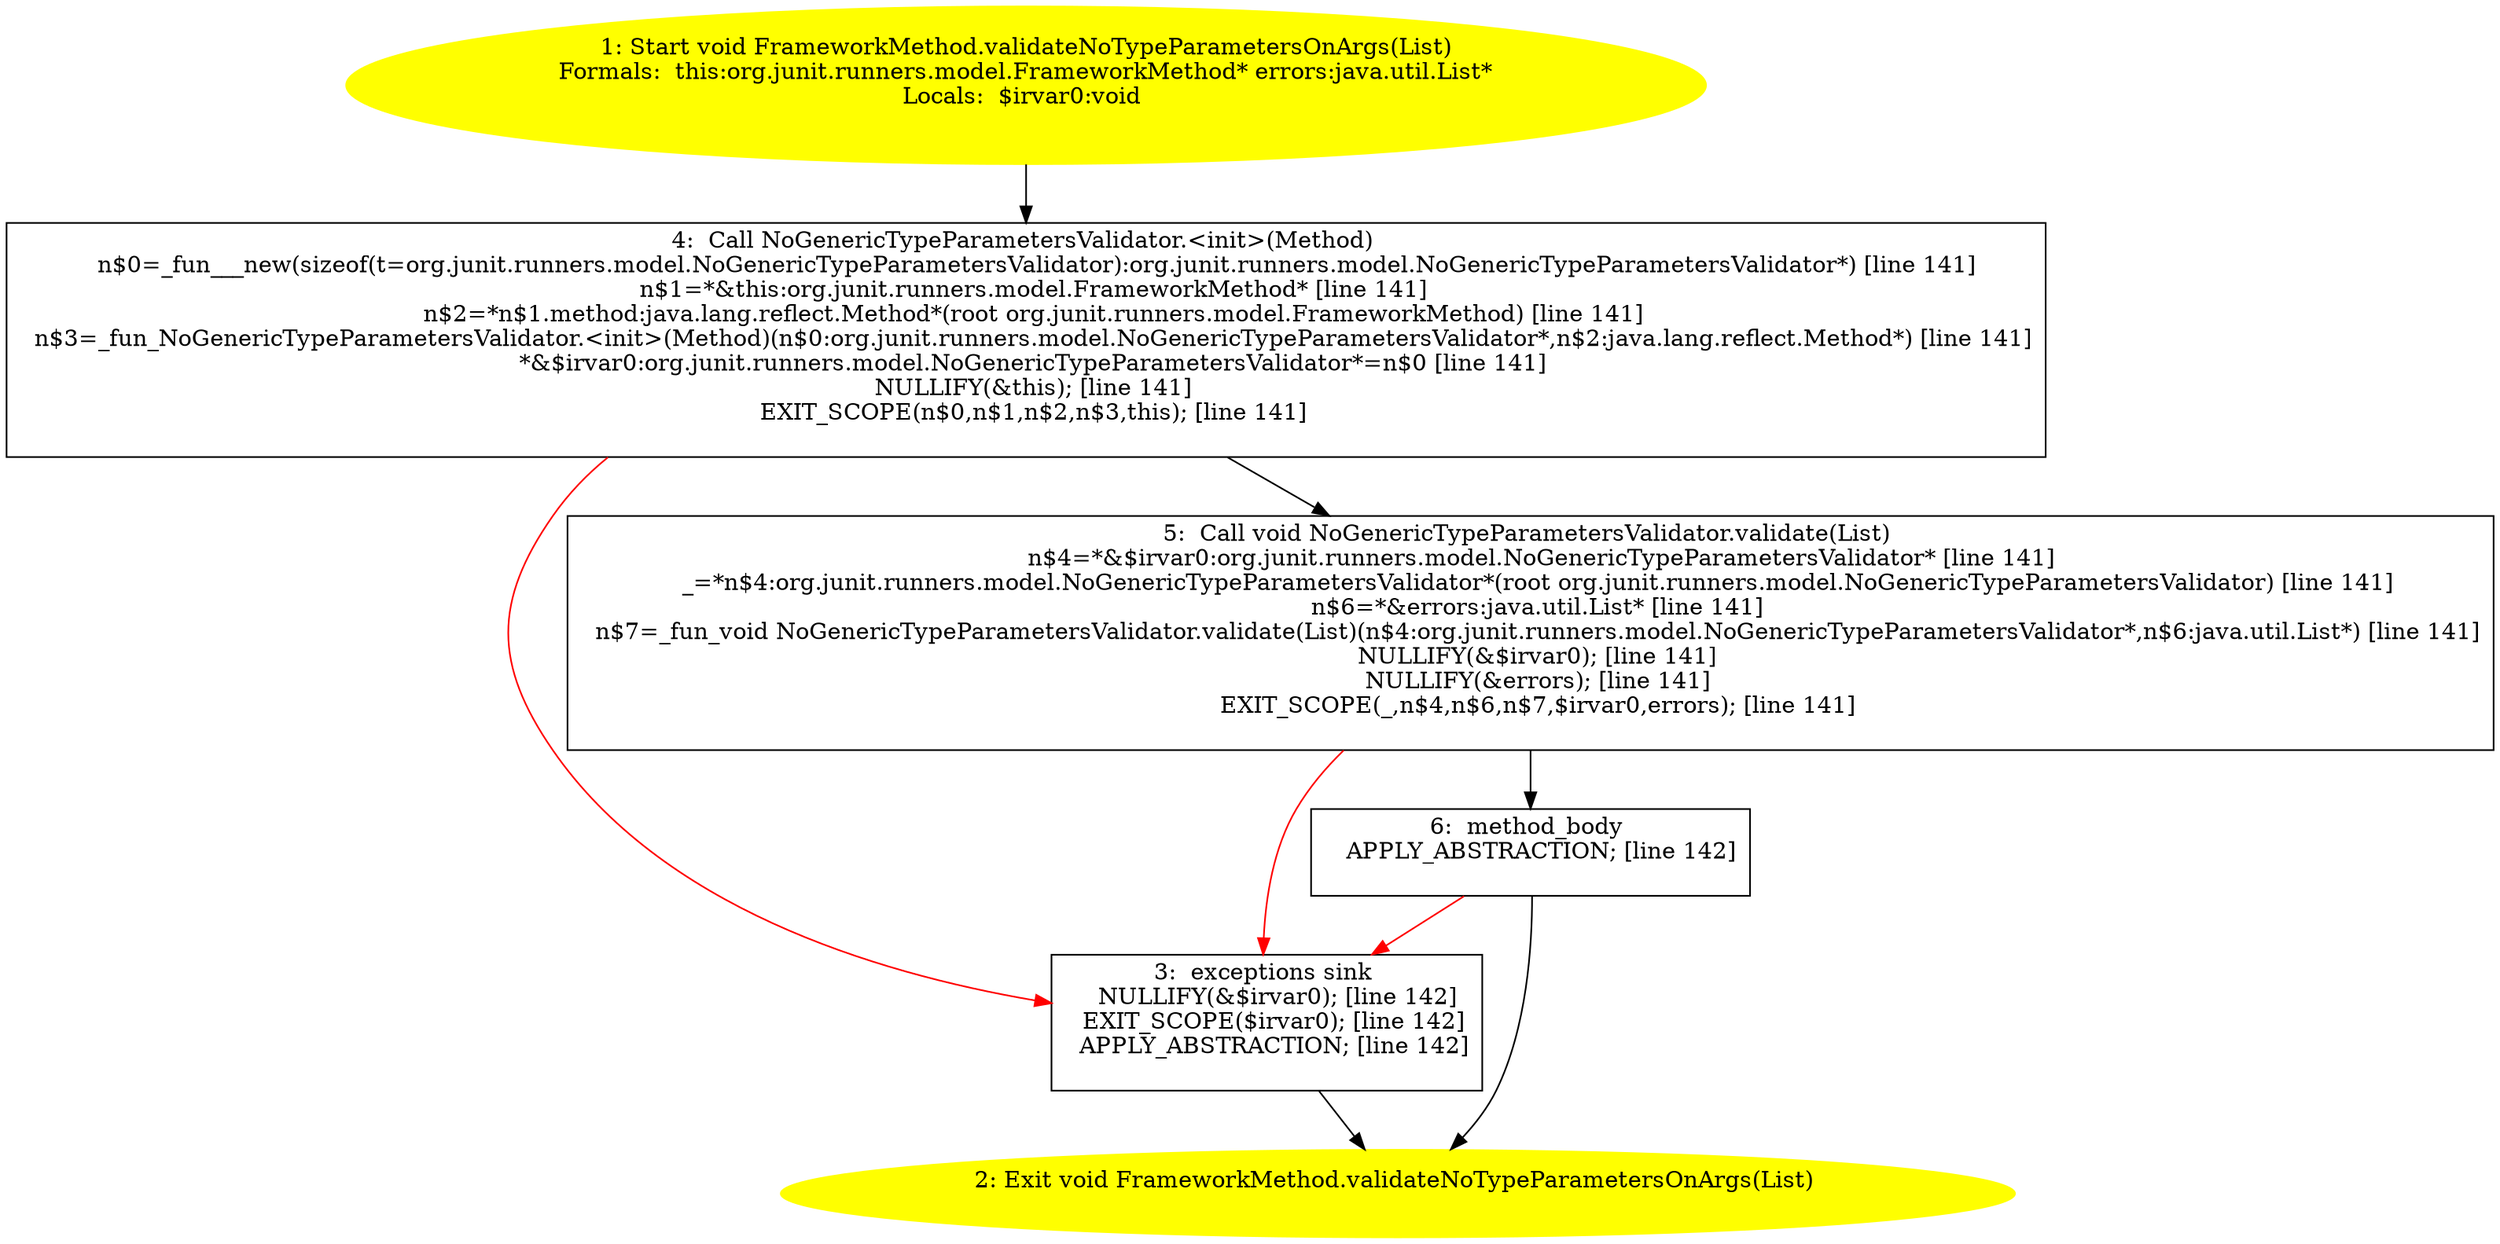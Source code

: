 /* @generated */
digraph cfg {
"org.junit.runners.model.FrameworkMethod.validateNoTypeParametersOnArgs(java.util.List):void.940f6a0d3a1109fcfe8892aeb3220c15_1" [label="1: Start void FrameworkMethod.validateNoTypeParametersOnArgs(List)\nFormals:  this:org.junit.runners.model.FrameworkMethod* errors:java.util.List*\nLocals:  $irvar0:void \n  " color=yellow style=filled]
	

	 "org.junit.runners.model.FrameworkMethod.validateNoTypeParametersOnArgs(java.util.List):void.940f6a0d3a1109fcfe8892aeb3220c15_1" -> "org.junit.runners.model.FrameworkMethod.validateNoTypeParametersOnArgs(java.util.List):void.940f6a0d3a1109fcfe8892aeb3220c15_4" ;
"org.junit.runners.model.FrameworkMethod.validateNoTypeParametersOnArgs(java.util.List):void.940f6a0d3a1109fcfe8892aeb3220c15_2" [label="2: Exit void FrameworkMethod.validateNoTypeParametersOnArgs(List) \n  " color=yellow style=filled]
	

"org.junit.runners.model.FrameworkMethod.validateNoTypeParametersOnArgs(java.util.List):void.940f6a0d3a1109fcfe8892aeb3220c15_3" [label="3:  exceptions sink \n   NULLIFY(&$irvar0); [line 142]\n  EXIT_SCOPE($irvar0); [line 142]\n  APPLY_ABSTRACTION; [line 142]\n " shape="box"]
	

	 "org.junit.runners.model.FrameworkMethod.validateNoTypeParametersOnArgs(java.util.List):void.940f6a0d3a1109fcfe8892aeb3220c15_3" -> "org.junit.runners.model.FrameworkMethod.validateNoTypeParametersOnArgs(java.util.List):void.940f6a0d3a1109fcfe8892aeb3220c15_2" ;
"org.junit.runners.model.FrameworkMethod.validateNoTypeParametersOnArgs(java.util.List):void.940f6a0d3a1109fcfe8892aeb3220c15_4" [label="4:  Call NoGenericTypeParametersValidator.<init>(Method) \n   n$0=_fun___new(sizeof(t=org.junit.runners.model.NoGenericTypeParametersValidator):org.junit.runners.model.NoGenericTypeParametersValidator*) [line 141]\n  n$1=*&this:org.junit.runners.model.FrameworkMethod* [line 141]\n  n$2=*n$1.method:java.lang.reflect.Method*(root org.junit.runners.model.FrameworkMethod) [line 141]\n  n$3=_fun_NoGenericTypeParametersValidator.<init>(Method)(n$0:org.junit.runners.model.NoGenericTypeParametersValidator*,n$2:java.lang.reflect.Method*) [line 141]\n  *&$irvar0:org.junit.runners.model.NoGenericTypeParametersValidator*=n$0 [line 141]\n  NULLIFY(&this); [line 141]\n  EXIT_SCOPE(n$0,n$1,n$2,n$3,this); [line 141]\n " shape="box"]
	

	 "org.junit.runners.model.FrameworkMethod.validateNoTypeParametersOnArgs(java.util.List):void.940f6a0d3a1109fcfe8892aeb3220c15_4" -> "org.junit.runners.model.FrameworkMethod.validateNoTypeParametersOnArgs(java.util.List):void.940f6a0d3a1109fcfe8892aeb3220c15_5" ;
	 "org.junit.runners.model.FrameworkMethod.validateNoTypeParametersOnArgs(java.util.List):void.940f6a0d3a1109fcfe8892aeb3220c15_4" -> "org.junit.runners.model.FrameworkMethod.validateNoTypeParametersOnArgs(java.util.List):void.940f6a0d3a1109fcfe8892aeb3220c15_3" [color="red" ];
"org.junit.runners.model.FrameworkMethod.validateNoTypeParametersOnArgs(java.util.List):void.940f6a0d3a1109fcfe8892aeb3220c15_5" [label="5:  Call void NoGenericTypeParametersValidator.validate(List) \n   n$4=*&$irvar0:org.junit.runners.model.NoGenericTypeParametersValidator* [line 141]\n  _=*n$4:org.junit.runners.model.NoGenericTypeParametersValidator*(root org.junit.runners.model.NoGenericTypeParametersValidator) [line 141]\n  n$6=*&errors:java.util.List* [line 141]\n  n$7=_fun_void NoGenericTypeParametersValidator.validate(List)(n$4:org.junit.runners.model.NoGenericTypeParametersValidator*,n$6:java.util.List*) [line 141]\n  NULLIFY(&$irvar0); [line 141]\n  NULLIFY(&errors); [line 141]\n  EXIT_SCOPE(_,n$4,n$6,n$7,$irvar0,errors); [line 141]\n " shape="box"]
	

	 "org.junit.runners.model.FrameworkMethod.validateNoTypeParametersOnArgs(java.util.List):void.940f6a0d3a1109fcfe8892aeb3220c15_5" -> "org.junit.runners.model.FrameworkMethod.validateNoTypeParametersOnArgs(java.util.List):void.940f6a0d3a1109fcfe8892aeb3220c15_6" ;
	 "org.junit.runners.model.FrameworkMethod.validateNoTypeParametersOnArgs(java.util.List):void.940f6a0d3a1109fcfe8892aeb3220c15_5" -> "org.junit.runners.model.FrameworkMethod.validateNoTypeParametersOnArgs(java.util.List):void.940f6a0d3a1109fcfe8892aeb3220c15_3" [color="red" ];
"org.junit.runners.model.FrameworkMethod.validateNoTypeParametersOnArgs(java.util.List):void.940f6a0d3a1109fcfe8892aeb3220c15_6" [label="6:  method_body \n   APPLY_ABSTRACTION; [line 142]\n " shape="box"]
	

	 "org.junit.runners.model.FrameworkMethod.validateNoTypeParametersOnArgs(java.util.List):void.940f6a0d3a1109fcfe8892aeb3220c15_6" -> "org.junit.runners.model.FrameworkMethod.validateNoTypeParametersOnArgs(java.util.List):void.940f6a0d3a1109fcfe8892aeb3220c15_2" ;
	 "org.junit.runners.model.FrameworkMethod.validateNoTypeParametersOnArgs(java.util.List):void.940f6a0d3a1109fcfe8892aeb3220c15_6" -> "org.junit.runners.model.FrameworkMethod.validateNoTypeParametersOnArgs(java.util.List):void.940f6a0d3a1109fcfe8892aeb3220c15_3" [color="red" ];
}
